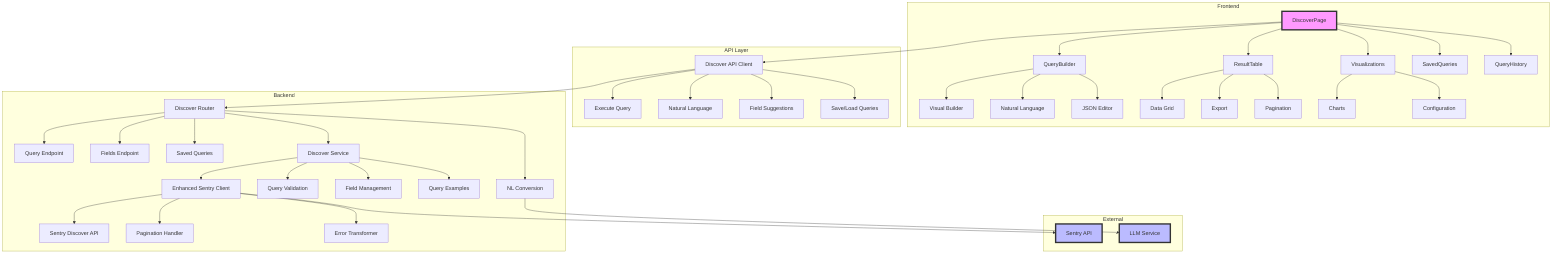 graph TB
    subgraph Frontend
        A[DiscoverPage] --> B[QueryBuilder]
        A --> C[ResultTable]
        A --> D[Visualizations]
        A --> E[SavedQueries]
        A --> F[QueryHistory]
        
        B --> G[Visual Builder]
        B --> H[Natural Language]
        B --> I[JSON Editor]
        
        C --> J[Data Grid]
        C --> K[Export]
        C --> L[Pagination]
        
        D --> M[Charts]
        D --> N[Configuration]
    end
    
    subgraph API Layer
        O[Discover API Client] --> P[Execute Query]
        O --> Q[Natural Language]
        O --> R[Field Suggestions]
        O --> S[Save/Load Queries]
    end
    
    subgraph Backend
        T[Discover Router] --> U[Query Endpoint]
        T --> V[NL Conversion]
        T --> W[Fields Endpoint]
        T --> X[Saved Queries]
        
        Y[Discover Service] --> Z[Query Validation]
        Y --> AA[Field Management]
        Y --> AB[Query Examples]
        
        AC[Enhanced Sentry Client] --> AD[Sentry Discover API]
        AC --> AE[Pagination Handler]
        AC --> AF[Error Transformer]
    end
    
    subgraph External
        AG[Sentry API]
        AH[LLM Service]
    end
    
    A --> O
    O --> T
    T --> Y
    Y --> AC
    AC --> AG
    V --> AH
    
    style A fill:#f9f,stroke:#333,stroke-width:4px
    style AG fill:#bbf,stroke:#333,stroke-width:4px
    style AH fill:#bbf,stroke:#333,stroke-width:4px